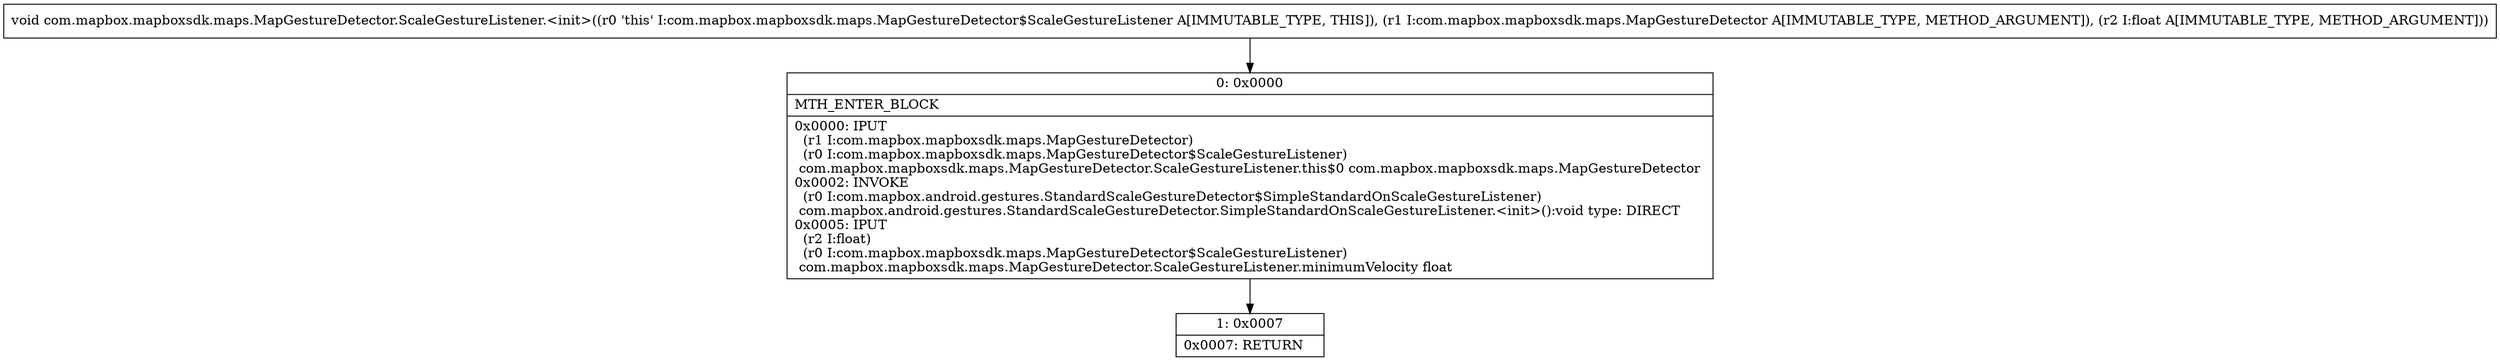digraph "CFG forcom.mapbox.mapboxsdk.maps.MapGestureDetector.ScaleGestureListener.\<init\>(Lcom\/mapbox\/mapboxsdk\/maps\/MapGestureDetector;F)V" {
Node_0 [shape=record,label="{0\:\ 0x0000|MTH_ENTER_BLOCK\l|0x0000: IPUT  \l  (r1 I:com.mapbox.mapboxsdk.maps.MapGestureDetector)\l  (r0 I:com.mapbox.mapboxsdk.maps.MapGestureDetector$ScaleGestureListener)\l com.mapbox.mapboxsdk.maps.MapGestureDetector.ScaleGestureListener.this$0 com.mapbox.mapboxsdk.maps.MapGestureDetector \l0x0002: INVOKE  \l  (r0 I:com.mapbox.android.gestures.StandardScaleGestureDetector$SimpleStandardOnScaleGestureListener)\l com.mapbox.android.gestures.StandardScaleGestureDetector.SimpleStandardOnScaleGestureListener.\<init\>():void type: DIRECT \l0x0005: IPUT  \l  (r2 I:float)\l  (r0 I:com.mapbox.mapboxsdk.maps.MapGestureDetector$ScaleGestureListener)\l com.mapbox.mapboxsdk.maps.MapGestureDetector.ScaleGestureListener.minimumVelocity float \l}"];
Node_1 [shape=record,label="{1\:\ 0x0007|0x0007: RETURN   \l}"];
MethodNode[shape=record,label="{void com.mapbox.mapboxsdk.maps.MapGestureDetector.ScaleGestureListener.\<init\>((r0 'this' I:com.mapbox.mapboxsdk.maps.MapGestureDetector$ScaleGestureListener A[IMMUTABLE_TYPE, THIS]), (r1 I:com.mapbox.mapboxsdk.maps.MapGestureDetector A[IMMUTABLE_TYPE, METHOD_ARGUMENT]), (r2 I:float A[IMMUTABLE_TYPE, METHOD_ARGUMENT])) }"];
MethodNode -> Node_0;
Node_0 -> Node_1;
}

